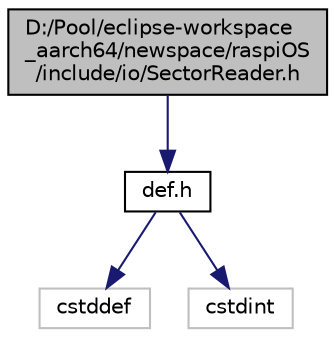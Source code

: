 digraph "D:/Pool/eclipse-workspace_aarch64/newspace/raspiOS/include/io/SectorReader.h"
{
  edge [fontname="Helvetica",fontsize="10",labelfontname="Helvetica",labelfontsize="10"];
  node [fontname="Helvetica",fontsize="10",shape=record];
  Node1922 [label="D:/Pool/eclipse-workspace\l_aarch64/newspace/raspiOS\l/include/io/SectorReader.h",height=0.2,width=0.4,color="black", fillcolor="grey75", style="filled", fontcolor="black"];
  Node1922 -> Node1923 [color="midnightblue",fontsize="10",style="solid",fontname="Helvetica"];
  Node1923 [label="def.h",height=0.2,width=0.4,color="black", fillcolor="white", style="filled",URL="$d4/da4/def_8h.html"];
  Node1923 -> Node1924 [color="midnightblue",fontsize="10",style="solid",fontname="Helvetica"];
  Node1924 [label="cstddef",height=0.2,width=0.4,color="grey75", fillcolor="white", style="filled"];
  Node1923 -> Node1925 [color="midnightblue",fontsize="10",style="solid",fontname="Helvetica"];
  Node1925 [label="cstdint",height=0.2,width=0.4,color="grey75", fillcolor="white", style="filled"];
}

